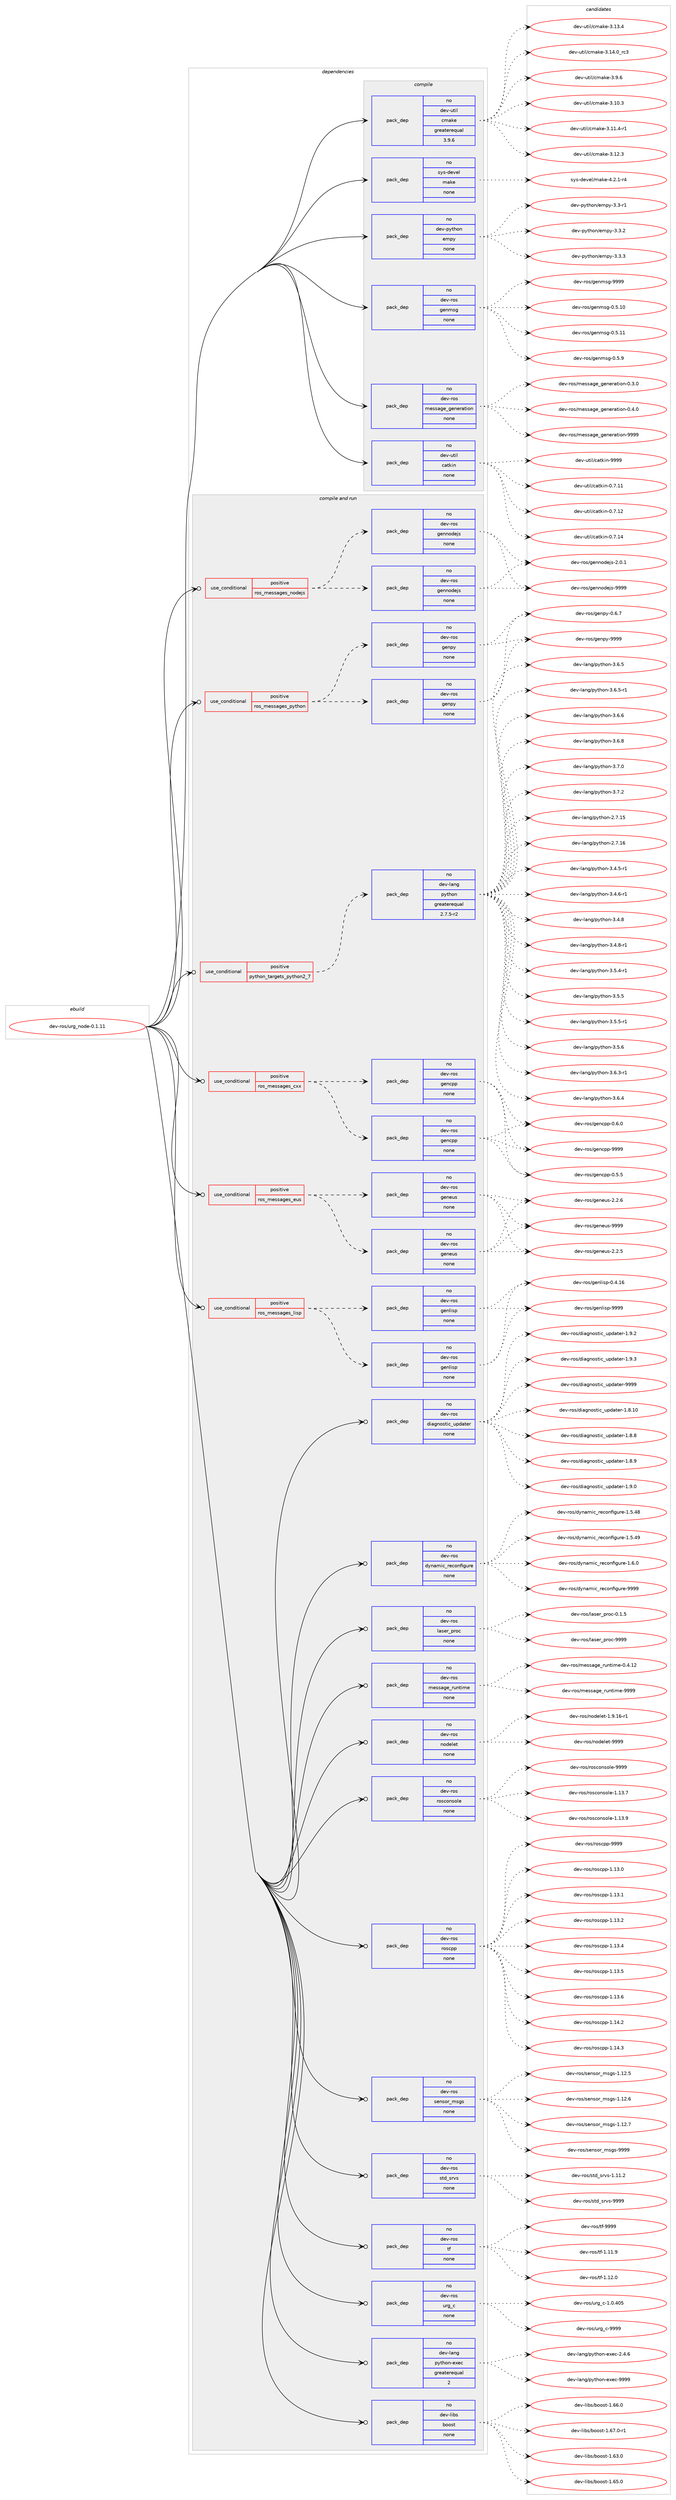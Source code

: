 digraph prolog {

# *************
# Graph options
# *************

newrank=true;
concentrate=true;
compound=true;
graph [rankdir=LR,fontname=Helvetica,fontsize=10,ranksep=1.5];#, ranksep=2.5, nodesep=0.2];
edge  [arrowhead=vee];
node  [fontname=Helvetica,fontsize=10];

# **********
# The ebuild
# **********

subgraph cluster_leftcol {
color=gray;
rank=same;
label=<<i>ebuild</i>>;
id [label="dev-ros/urg_node-0.1.11", color=red, width=4, href="../dev-ros/urg_node-0.1.11.svg"];
}

# ****************
# The dependencies
# ****************

subgraph cluster_midcol {
color=gray;
label=<<i>dependencies</i>>;
subgraph cluster_compile {
fillcolor="#eeeeee";
style=filled;
label=<<i>compile</i>>;
subgraph pack1061775 {
dependency1477004 [label=<<TABLE BORDER="0" CELLBORDER="1" CELLSPACING="0" CELLPADDING="4" WIDTH="220"><TR><TD ROWSPAN="6" CELLPADDING="30">pack_dep</TD></TR><TR><TD WIDTH="110">no</TD></TR><TR><TD>dev-python</TD></TR><TR><TD>empy</TD></TR><TR><TD>none</TD></TR><TR><TD></TD></TR></TABLE>>, shape=none, color=blue];
}
id:e -> dependency1477004:w [weight=20,style="solid",arrowhead="vee"];
subgraph pack1061776 {
dependency1477005 [label=<<TABLE BORDER="0" CELLBORDER="1" CELLSPACING="0" CELLPADDING="4" WIDTH="220"><TR><TD ROWSPAN="6" CELLPADDING="30">pack_dep</TD></TR><TR><TD WIDTH="110">no</TD></TR><TR><TD>dev-ros</TD></TR><TR><TD>genmsg</TD></TR><TR><TD>none</TD></TR><TR><TD></TD></TR></TABLE>>, shape=none, color=blue];
}
id:e -> dependency1477005:w [weight=20,style="solid",arrowhead="vee"];
subgraph pack1061777 {
dependency1477006 [label=<<TABLE BORDER="0" CELLBORDER="1" CELLSPACING="0" CELLPADDING="4" WIDTH="220"><TR><TD ROWSPAN="6" CELLPADDING="30">pack_dep</TD></TR><TR><TD WIDTH="110">no</TD></TR><TR><TD>dev-ros</TD></TR><TR><TD>message_generation</TD></TR><TR><TD>none</TD></TR><TR><TD></TD></TR></TABLE>>, shape=none, color=blue];
}
id:e -> dependency1477006:w [weight=20,style="solid",arrowhead="vee"];
subgraph pack1061778 {
dependency1477007 [label=<<TABLE BORDER="0" CELLBORDER="1" CELLSPACING="0" CELLPADDING="4" WIDTH="220"><TR><TD ROWSPAN="6" CELLPADDING="30">pack_dep</TD></TR><TR><TD WIDTH="110">no</TD></TR><TR><TD>dev-util</TD></TR><TR><TD>catkin</TD></TR><TR><TD>none</TD></TR><TR><TD></TD></TR></TABLE>>, shape=none, color=blue];
}
id:e -> dependency1477007:w [weight=20,style="solid",arrowhead="vee"];
subgraph pack1061779 {
dependency1477008 [label=<<TABLE BORDER="0" CELLBORDER="1" CELLSPACING="0" CELLPADDING="4" WIDTH="220"><TR><TD ROWSPAN="6" CELLPADDING="30">pack_dep</TD></TR><TR><TD WIDTH="110">no</TD></TR><TR><TD>dev-util</TD></TR><TR><TD>cmake</TD></TR><TR><TD>greaterequal</TD></TR><TR><TD>3.9.6</TD></TR></TABLE>>, shape=none, color=blue];
}
id:e -> dependency1477008:w [weight=20,style="solid",arrowhead="vee"];
subgraph pack1061780 {
dependency1477009 [label=<<TABLE BORDER="0" CELLBORDER="1" CELLSPACING="0" CELLPADDING="4" WIDTH="220"><TR><TD ROWSPAN="6" CELLPADDING="30">pack_dep</TD></TR><TR><TD WIDTH="110">no</TD></TR><TR><TD>sys-devel</TD></TR><TR><TD>make</TD></TR><TR><TD>none</TD></TR><TR><TD></TD></TR></TABLE>>, shape=none, color=blue];
}
id:e -> dependency1477009:w [weight=20,style="solid",arrowhead="vee"];
}
subgraph cluster_compileandrun {
fillcolor="#eeeeee";
style=filled;
label=<<i>compile and run</i>>;
subgraph cond391839 {
dependency1477010 [label=<<TABLE BORDER="0" CELLBORDER="1" CELLSPACING="0" CELLPADDING="4"><TR><TD ROWSPAN="3" CELLPADDING="10">use_conditional</TD></TR><TR><TD>positive</TD></TR><TR><TD>python_targets_python2_7</TD></TR></TABLE>>, shape=none, color=red];
subgraph pack1061781 {
dependency1477011 [label=<<TABLE BORDER="0" CELLBORDER="1" CELLSPACING="0" CELLPADDING="4" WIDTH="220"><TR><TD ROWSPAN="6" CELLPADDING="30">pack_dep</TD></TR><TR><TD WIDTH="110">no</TD></TR><TR><TD>dev-lang</TD></TR><TR><TD>python</TD></TR><TR><TD>greaterequal</TD></TR><TR><TD>2.7.5-r2</TD></TR></TABLE>>, shape=none, color=blue];
}
dependency1477010:e -> dependency1477011:w [weight=20,style="dashed",arrowhead="vee"];
}
id:e -> dependency1477010:w [weight=20,style="solid",arrowhead="odotvee"];
subgraph cond391840 {
dependency1477012 [label=<<TABLE BORDER="0" CELLBORDER="1" CELLSPACING="0" CELLPADDING="4"><TR><TD ROWSPAN="3" CELLPADDING="10">use_conditional</TD></TR><TR><TD>positive</TD></TR><TR><TD>ros_messages_cxx</TD></TR></TABLE>>, shape=none, color=red];
subgraph pack1061782 {
dependency1477013 [label=<<TABLE BORDER="0" CELLBORDER="1" CELLSPACING="0" CELLPADDING="4" WIDTH="220"><TR><TD ROWSPAN="6" CELLPADDING="30">pack_dep</TD></TR><TR><TD WIDTH="110">no</TD></TR><TR><TD>dev-ros</TD></TR><TR><TD>gencpp</TD></TR><TR><TD>none</TD></TR><TR><TD></TD></TR></TABLE>>, shape=none, color=blue];
}
dependency1477012:e -> dependency1477013:w [weight=20,style="dashed",arrowhead="vee"];
subgraph pack1061783 {
dependency1477014 [label=<<TABLE BORDER="0" CELLBORDER="1" CELLSPACING="0" CELLPADDING="4" WIDTH="220"><TR><TD ROWSPAN="6" CELLPADDING="30">pack_dep</TD></TR><TR><TD WIDTH="110">no</TD></TR><TR><TD>dev-ros</TD></TR><TR><TD>gencpp</TD></TR><TR><TD>none</TD></TR><TR><TD></TD></TR></TABLE>>, shape=none, color=blue];
}
dependency1477012:e -> dependency1477014:w [weight=20,style="dashed",arrowhead="vee"];
}
id:e -> dependency1477012:w [weight=20,style="solid",arrowhead="odotvee"];
subgraph cond391841 {
dependency1477015 [label=<<TABLE BORDER="0" CELLBORDER="1" CELLSPACING="0" CELLPADDING="4"><TR><TD ROWSPAN="3" CELLPADDING="10">use_conditional</TD></TR><TR><TD>positive</TD></TR><TR><TD>ros_messages_eus</TD></TR></TABLE>>, shape=none, color=red];
subgraph pack1061784 {
dependency1477016 [label=<<TABLE BORDER="0" CELLBORDER="1" CELLSPACING="0" CELLPADDING="4" WIDTH="220"><TR><TD ROWSPAN="6" CELLPADDING="30">pack_dep</TD></TR><TR><TD WIDTH="110">no</TD></TR><TR><TD>dev-ros</TD></TR><TR><TD>geneus</TD></TR><TR><TD>none</TD></TR><TR><TD></TD></TR></TABLE>>, shape=none, color=blue];
}
dependency1477015:e -> dependency1477016:w [weight=20,style="dashed",arrowhead="vee"];
subgraph pack1061785 {
dependency1477017 [label=<<TABLE BORDER="0" CELLBORDER="1" CELLSPACING="0" CELLPADDING="4" WIDTH="220"><TR><TD ROWSPAN="6" CELLPADDING="30">pack_dep</TD></TR><TR><TD WIDTH="110">no</TD></TR><TR><TD>dev-ros</TD></TR><TR><TD>geneus</TD></TR><TR><TD>none</TD></TR><TR><TD></TD></TR></TABLE>>, shape=none, color=blue];
}
dependency1477015:e -> dependency1477017:w [weight=20,style="dashed",arrowhead="vee"];
}
id:e -> dependency1477015:w [weight=20,style="solid",arrowhead="odotvee"];
subgraph cond391842 {
dependency1477018 [label=<<TABLE BORDER="0" CELLBORDER="1" CELLSPACING="0" CELLPADDING="4"><TR><TD ROWSPAN="3" CELLPADDING="10">use_conditional</TD></TR><TR><TD>positive</TD></TR><TR><TD>ros_messages_lisp</TD></TR></TABLE>>, shape=none, color=red];
subgraph pack1061786 {
dependency1477019 [label=<<TABLE BORDER="0" CELLBORDER="1" CELLSPACING="0" CELLPADDING="4" WIDTH="220"><TR><TD ROWSPAN="6" CELLPADDING="30">pack_dep</TD></TR><TR><TD WIDTH="110">no</TD></TR><TR><TD>dev-ros</TD></TR><TR><TD>genlisp</TD></TR><TR><TD>none</TD></TR><TR><TD></TD></TR></TABLE>>, shape=none, color=blue];
}
dependency1477018:e -> dependency1477019:w [weight=20,style="dashed",arrowhead="vee"];
subgraph pack1061787 {
dependency1477020 [label=<<TABLE BORDER="0" CELLBORDER="1" CELLSPACING="0" CELLPADDING="4" WIDTH="220"><TR><TD ROWSPAN="6" CELLPADDING="30">pack_dep</TD></TR><TR><TD WIDTH="110">no</TD></TR><TR><TD>dev-ros</TD></TR><TR><TD>genlisp</TD></TR><TR><TD>none</TD></TR><TR><TD></TD></TR></TABLE>>, shape=none, color=blue];
}
dependency1477018:e -> dependency1477020:w [weight=20,style="dashed",arrowhead="vee"];
}
id:e -> dependency1477018:w [weight=20,style="solid",arrowhead="odotvee"];
subgraph cond391843 {
dependency1477021 [label=<<TABLE BORDER="0" CELLBORDER="1" CELLSPACING="0" CELLPADDING="4"><TR><TD ROWSPAN="3" CELLPADDING="10">use_conditional</TD></TR><TR><TD>positive</TD></TR><TR><TD>ros_messages_nodejs</TD></TR></TABLE>>, shape=none, color=red];
subgraph pack1061788 {
dependency1477022 [label=<<TABLE BORDER="0" CELLBORDER="1" CELLSPACING="0" CELLPADDING="4" WIDTH="220"><TR><TD ROWSPAN="6" CELLPADDING="30">pack_dep</TD></TR><TR><TD WIDTH="110">no</TD></TR><TR><TD>dev-ros</TD></TR><TR><TD>gennodejs</TD></TR><TR><TD>none</TD></TR><TR><TD></TD></TR></TABLE>>, shape=none, color=blue];
}
dependency1477021:e -> dependency1477022:w [weight=20,style="dashed",arrowhead="vee"];
subgraph pack1061789 {
dependency1477023 [label=<<TABLE BORDER="0" CELLBORDER="1" CELLSPACING="0" CELLPADDING="4" WIDTH="220"><TR><TD ROWSPAN="6" CELLPADDING="30">pack_dep</TD></TR><TR><TD WIDTH="110">no</TD></TR><TR><TD>dev-ros</TD></TR><TR><TD>gennodejs</TD></TR><TR><TD>none</TD></TR><TR><TD></TD></TR></TABLE>>, shape=none, color=blue];
}
dependency1477021:e -> dependency1477023:w [weight=20,style="dashed",arrowhead="vee"];
}
id:e -> dependency1477021:w [weight=20,style="solid",arrowhead="odotvee"];
subgraph cond391844 {
dependency1477024 [label=<<TABLE BORDER="0" CELLBORDER="1" CELLSPACING="0" CELLPADDING="4"><TR><TD ROWSPAN="3" CELLPADDING="10">use_conditional</TD></TR><TR><TD>positive</TD></TR><TR><TD>ros_messages_python</TD></TR></TABLE>>, shape=none, color=red];
subgraph pack1061790 {
dependency1477025 [label=<<TABLE BORDER="0" CELLBORDER="1" CELLSPACING="0" CELLPADDING="4" WIDTH="220"><TR><TD ROWSPAN="6" CELLPADDING="30">pack_dep</TD></TR><TR><TD WIDTH="110">no</TD></TR><TR><TD>dev-ros</TD></TR><TR><TD>genpy</TD></TR><TR><TD>none</TD></TR><TR><TD></TD></TR></TABLE>>, shape=none, color=blue];
}
dependency1477024:e -> dependency1477025:w [weight=20,style="dashed",arrowhead="vee"];
subgraph pack1061791 {
dependency1477026 [label=<<TABLE BORDER="0" CELLBORDER="1" CELLSPACING="0" CELLPADDING="4" WIDTH="220"><TR><TD ROWSPAN="6" CELLPADDING="30">pack_dep</TD></TR><TR><TD WIDTH="110">no</TD></TR><TR><TD>dev-ros</TD></TR><TR><TD>genpy</TD></TR><TR><TD>none</TD></TR><TR><TD></TD></TR></TABLE>>, shape=none, color=blue];
}
dependency1477024:e -> dependency1477026:w [weight=20,style="dashed",arrowhead="vee"];
}
id:e -> dependency1477024:w [weight=20,style="solid",arrowhead="odotvee"];
subgraph pack1061792 {
dependency1477027 [label=<<TABLE BORDER="0" CELLBORDER="1" CELLSPACING="0" CELLPADDING="4" WIDTH="220"><TR><TD ROWSPAN="6" CELLPADDING="30">pack_dep</TD></TR><TR><TD WIDTH="110">no</TD></TR><TR><TD>dev-lang</TD></TR><TR><TD>python-exec</TD></TR><TR><TD>greaterequal</TD></TR><TR><TD>2</TD></TR></TABLE>>, shape=none, color=blue];
}
id:e -> dependency1477027:w [weight=20,style="solid",arrowhead="odotvee"];
subgraph pack1061793 {
dependency1477028 [label=<<TABLE BORDER="0" CELLBORDER="1" CELLSPACING="0" CELLPADDING="4" WIDTH="220"><TR><TD ROWSPAN="6" CELLPADDING="30">pack_dep</TD></TR><TR><TD WIDTH="110">no</TD></TR><TR><TD>dev-libs</TD></TR><TR><TD>boost</TD></TR><TR><TD>none</TD></TR><TR><TD></TD></TR></TABLE>>, shape=none, color=blue];
}
id:e -> dependency1477028:w [weight=20,style="solid",arrowhead="odotvee"];
subgraph pack1061794 {
dependency1477029 [label=<<TABLE BORDER="0" CELLBORDER="1" CELLSPACING="0" CELLPADDING="4" WIDTH="220"><TR><TD ROWSPAN="6" CELLPADDING="30">pack_dep</TD></TR><TR><TD WIDTH="110">no</TD></TR><TR><TD>dev-ros</TD></TR><TR><TD>diagnostic_updater</TD></TR><TR><TD>none</TD></TR><TR><TD></TD></TR></TABLE>>, shape=none, color=blue];
}
id:e -> dependency1477029:w [weight=20,style="solid",arrowhead="odotvee"];
subgraph pack1061795 {
dependency1477030 [label=<<TABLE BORDER="0" CELLBORDER="1" CELLSPACING="0" CELLPADDING="4" WIDTH="220"><TR><TD ROWSPAN="6" CELLPADDING="30">pack_dep</TD></TR><TR><TD WIDTH="110">no</TD></TR><TR><TD>dev-ros</TD></TR><TR><TD>dynamic_reconfigure</TD></TR><TR><TD>none</TD></TR><TR><TD></TD></TR></TABLE>>, shape=none, color=blue];
}
id:e -> dependency1477030:w [weight=20,style="solid",arrowhead="odotvee"];
subgraph pack1061796 {
dependency1477031 [label=<<TABLE BORDER="0" CELLBORDER="1" CELLSPACING="0" CELLPADDING="4" WIDTH="220"><TR><TD ROWSPAN="6" CELLPADDING="30">pack_dep</TD></TR><TR><TD WIDTH="110">no</TD></TR><TR><TD>dev-ros</TD></TR><TR><TD>laser_proc</TD></TR><TR><TD>none</TD></TR><TR><TD></TD></TR></TABLE>>, shape=none, color=blue];
}
id:e -> dependency1477031:w [weight=20,style="solid",arrowhead="odotvee"];
subgraph pack1061797 {
dependency1477032 [label=<<TABLE BORDER="0" CELLBORDER="1" CELLSPACING="0" CELLPADDING="4" WIDTH="220"><TR><TD ROWSPAN="6" CELLPADDING="30">pack_dep</TD></TR><TR><TD WIDTH="110">no</TD></TR><TR><TD>dev-ros</TD></TR><TR><TD>message_runtime</TD></TR><TR><TD>none</TD></TR><TR><TD></TD></TR></TABLE>>, shape=none, color=blue];
}
id:e -> dependency1477032:w [weight=20,style="solid",arrowhead="odotvee"];
subgraph pack1061798 {
dependency1477033 [label=<<TABLE BORDER="0" CELLBORDER="1" CELLSPACING="0" CELLPADDING="4" WIDTH="220"><TR><TD ROWSPAN="6" CELLPADDING="30">pack_dep</TD></TR><TR><TD WIDTH="110">no</TD></TR><TR><TD>dev-ros</TD></TR><TR><TD>nodelet</TD></TR><TR><TD>none</TD></TR><TR><TD></TD></TR></TABLE>>, shape=none, color=blue];
}
id:e -> dependency1477033:w [weight=20,style="solid",arrowhead="odotvee"];
subgraph pack1061799 {
dependency1477034 [label=<<TABLE BORDER="0" CELLBORDER="1" CELLSPACING="0" CELLPADDING="4" WIDTH="220"><TR><TD ROWSPAN="6" CELLPADDING="30">pack_dep</TD></TR><TR><TD WIDTH="110">no</TD></TR><TR><TD>dev-ros</TD></TR><TR><TD>rosconsole</TD></TR><TR><TD>none</TD></TR><TR><TD></TD></TR></TABLE>>, shape=none, color=blue];
}
id:e -> dependency1477034:w [weight=20,style="solid",arrowhead="odotvee"];
subgraph pack1061800 {
dependency1477035 [label=<<TABLE BORDER="0" CELLBORDER="1" CELLSPACING="0" CELLPADDING="4" WIDTH="220"><TR><TD ROWSPAN="6" CELLPADDING="30">pack_dep</TD></TR><TR><TD WIDTH="110">no</TD></TR><TR><TD>dev-ros</TD></TR><TR><TD>roscpp</TD></TR><TR><TD>none</TD></TR><TR><TD></TD></TR></TABLE>>, shape=none, color=blue];
}
id:e -> dependency1477035:w [weight=20,style="solid",arrowhead="odotvee"];
subgraph pack1061801 {
dependency1477036 [label=<<TABLE BORDER="0" CELLBORDER="1" CELLSPACING="0" CELLPADDING="4" WIDTH="220"><TR><TD ROWSPAN="6" CELLPADDING="30">pack_dep</TD></TR><TR><TD WIDTH="110">no</TD></TR><TR><TD>dev-ros</TD></TR><TR><TD>sensor_msgs</TD></TR><TR><TD>none</TD></TR><TR><TD></TD></TR></TABLE>>, shape=none, color=blue];
}
id:e -> dependency1477036:w [weight=20,style="solid",arrowhead="odotvee"];
subgraph pack1061802 {
dependency1477037 [label=<<TABLE BORDER="0" CELLBORDER="1" CELLSPACING="0" CELLPADDING="4" WIDTH="220"><TR><TD ROWSPAN="6" CELLPADDING="30">pack_dep</TD></TR><TR><TD WIDTH="110">no</TD></TR><TR><TD>dev-ros</TD></TR><TR><TD>std_srvs</TD></TR><TR><TD>none</TD></TR><TR><TD></TD></TR></TABLE>>, shape=none, color=blue];
}
id:e -> dependency1477037:w [weight=20,style="solid",arrowhead="odotvee"];
subgraph pack1061803 {
dependency1477038 [label=<<TABLE BORDER="0" CELLBORDER="1" CELLSPACING="0" CELLPADDING="4" WIDTH="220"><TR><TD ROWSPAN="6" CELLPADDING="30">pack_dep</TD></TR><TR><TD WIDTH="110">no</TD></TR><TR><TD>dev-ros</TD></TR><TR><TD>tf</TD></TR><TR><TD>none</TD></TR><TR><TD></TD></TR></TABLE>>, shape=none, color=blue];
}
id:e -> dependency1477038:w [weight=20,style="solid",arrowhead="odotvee"];
subgraph pack1061804 {
dependency1477039 [label=<<TABLE BORDER="0" CELLBORDER="1" CELLSPACING="0" CELLPADDING="4" WIDTH="220"><TR><TD ROWSPAN="6" CELLPADDING="30">pack_dep</TD></TR><TR><TD WIDTH="110">no</TD></TR><TR><TD>dev-ros</TD></TR><TR><TD>urg_c</TD></TR><TR><TD>none</TD></TR><TR><TD></TD></TR></TABLE>>, shape=none, color=blue];
}
id:e -> dependency1477039:w [weight=20,style="solid",arrowhead="odotvee"];
}
subgraph cluster_run {
fillcolor="#eeeeee";
style=filled;
label=<<i>run</i>>;
}
}

# **************
# The candidates
# **************

subgraph cluster_choices {
rank=same;
color=gray;
label=<<i>candidates</i>>;

subgraph choice1061775 {
color=black;
nodesep=1;
choice1001011184511212111610411111047101109112121455146514511449 [label="dev-python/empy-3.3-r1", color=red, width=4,href="../dev-python/empy-3.3-r1.svg"];
choice1001011184511212111610411111047101109112121455146514650 [label="dev-python/empy-3.3.2", color=red, width=4,href="../dev-python/empy-3.3.2.svg"];
choice1001011184511212111610411111047101109112121455146514651 [label="dev-python/empy-3.3.3", color=red, width=4,href="../dev-python/empy-3.3.3.svg"];
dependency1477004:e -> choice1001011184511212111610411111047101109112121455146514511449:w [style=dotted,weight="100"];
dependency1477004:e -> choice1001011184511212111610411111047101109112121455146514650:w [style=dotted,weight="100"];
dependency1477004:e -> choice1001011184511212111610411111047101109112121455146514651:w [style=dotted,weight="100"];
}
subgraph choice1061776 {
color=black;
nodesep=1;
choice100101118451141111154710310111010911510345484653464948 [label="dev-ros/genmsg-0.5.10", color=red, width=4,href="../dev-ros/genmsg-0.5.10.svg"];
choice100101118451141111154710310111010911510345484653464949 [label="dev-ros/genmsg-0.5.11", color=red, width=4,href="../dev-ros/genmsg-0.5.11.svg"];
choice1001011184511411111547103101110109115103454846534657 [label="dev-ros/genmsg-0.5.9", color=red, width=4,href="../dev-ros/genmsg-0.5.9.svg"];
choice10010111845114111115471031011101091151034557575757 [label="dev-ros/genmsg-9999", color=red, width=4,href="../dev-ros/genmsg-9999.svg"];
dependency1477005:e -> choice100101118451141111154710310111010911510345484653464948:w [style=dotted,weight="100"];
dependency1477005:e -> choice100101118451141111154710310111010911510345484653464949:w [style=dotted,weight="100"];
dependency1477005:e -> choice1001011184511411111547103101110109115103454846534657:w [style=dotted,weight="100"];
dependency1477005:e -> choice10010111845114111115471031011101091151034557575757:w [style=dotted,weight="100"];
}
subgraph choice1061777 {
color=black;
nodesep=1;
choice1001011184511411111547109101115115971031019510310111010111497116105111110454846514648 [label="dev-ros/message_generation-0.3.0", color=red, width=4,href="../dev-ros/message_generation-0.3.0.svg"];
choice1001011184511411111547109101115115971031019510310111010111497116105111110454846524648 [label="dev-ros/message_generation-0.4.0", color=red, width=4,href="../dev-ros/message_generation-0.4.0.svg"];
choice10010111845114111115471091011151159710310195103101110101114971161051111104557575757 [label="dev-ros/message_generation-9999", color=red, width=4,href="../dev-ros/message_generation-9999.svg"];
dependency1477006:e -> choice1001011184511411111547109101115115971031019510310111010111497116105111110454846514648:w [style=dotted,weight="100"];
dependency1477006:e -> choice1001011184511411111547109101115115971031019510310111010111497116105111110454846524648:w [style=dotted,weight="100"];
dependency1477006:e -> choice10010111845114111115471091011151159710310195103101110101114971161051111104557575757:w [style=dotted,weight="100"];
}
subgraph choice1061778 {
color=black;
nodesep=1;
choice1001011184511711610510847999711610710511045484655464949 [label="dev-util/catkin-0.7.11", color=red, width=4,href="../dev-util/catkin-0.7.11.svg"];
choice1001011184511711610510847999711610710511045484655464950 [label="dev-util/catkin-0.7.12", color=red, width=4,href="../dev-util/catkin-0.7.12.svg"];
choice1001011184511711610510847999711610710511045484655464952 [label="dev-util/catkin-0.7.14", color=red, width=4,href="../dev-util/catkin-0.7.14.svg"];
choice100101118451171161051084799971161071051104557575757 [label="dev-util/catkin-9999", color=red, width=4,href="../dev-util/catkin-9999.svg"];
dependency1477007:e -> choice1001011184511711610510847999711610710511045484655464949:w [style=dotted,weight="100"];
dependency1477007:e -> choice1001011184511711610510847999711610710511045484655464950:w [style=dotted,weight="100"];
dependency1477007:e -> choice1001011184511711610510847999711610710511045484655464952:w [style=dotted,weight="100"];
dependency1477007:e -> choice100101118451171161051084799971161071051104557575757:w [style=dotted,weight="100"];
}
subgraph choice1061779 {
color=black;
nodesep=1;
choice1001011184511711610510847991099710710145514649484651 [label="dev-util/cmake-3.10.3", color=red, width=4,href="../dev-util/cmake-3.10.3.svg"];
choice10010111845117116105108479910997107101455146494946524511449 [label="dev-util/cmake-3.11.4-r1", color=red, width=4,href="../dev-util/cmake-3.11.4-r1.svg"];
choice1001011184511711610510847991099710710145514649504651 [label="dev-util/cmake-3.12.3", color=red, width=4,href="../dev-util/cmake-3.12.3.svg"];
choice1001011184511711610510847991099710710145514649514652 [label="dev-util/cmake-3.13.4", color=red, width=4,href="../dev-util/cmake-3.13.4.svg"];
choice1001011184511711610510847991099710710145514649524648951149951 [label="dev-util/cmake-3.14.0_rc3", color=red, width=4,href="../dev-util/cmake-3.14.0_rc3.svg"];
choice10010111845117116105108479910997107101455146574654 [label="dev-util/cmake-3.9.6", color=red, width=4,href="../dev-util/cmake-3.9.6.svg"];
dependency1477008:e -> choice1001011184511711610510847991099710710145514649484651:w [style=dotted,weight="100"];
dependency1477008:e -> choice10010111845117116105108479910997107101455146494946524511449:w [style=dotted,weight="100"];
dependency1477008:e -> choice1001011184511711610510847991099710710145514649504651:w [style=dotted,weight="100"];
dependency1477008:e -> choice1001011184511711610510847991099710710145514649514652:w [style=dotted,weight="100"];
dependency1477008:e -> choice1001011184511711610510847991099710710145514649524648951149951:w [style=dotted,weight="100"];
dependency1477008:e -> choice10010111845117116105108479910997107101455146574654:w [style=dotted,weight="100"];
}
subgraph choice1061780 {
color=black;
nodesep=1;
choice1151211154510010111810110847109971071014552465046494511452 [label="sys-devel/make-4.2.1-r4", color=red, width=4,href="../sys-devel/make-4.2.1-r4.svg"];
dependency1477009:e -> choice1151211154510010111810110847109971071014552465046494511452:w [style=dotted,weight="100"];
}
subgraph choice1061781 {
color=black;
nodesep=1;
choice10010111845108971101034711212111610411111045504655464953 [label="dev-lang/python-2.7.15", color=red, width=4,href="../dev-lang/python-2.7.15.svg"];
choice10010111845108971101034711212111610411111045504655464954 [label="dev-lang/python-2.7.16", color=red, width=4,href="../dev-lang/python-2.7.16.svg"];
choice1001011184510897110103471121211161041111104551465246534511449 [label="dev-lang/python-3.4.5-r1", color=red, width=4,href="../dev-lang/python-3.4.5-r1.svg"];
choice1001011184510897110103471121211161041111104551465246544511449 [label="dev-lang/python-3.4.6-r1", color=red, width=4,href="../dev-lang/python-3.4.6-r1.svg"];
choice100101118451089711010347112121116104111110455146524656 [label="dev-lang/python-3.4.8", color=red, width=4,href="../dev-lang/python-3.4.8.svg"];
choice1001011184510897110103471121211161041111104551465246564511449 [label="dev-lang/python-3.4.8-r1", color=red, width=4,href="../dev-lang/python-3.4.8-r1.svg"];
choice1001011184510897110103471121211161041111104551465346524511449 [label="dev-lang/python-3.5.4-r1", color=red, width=4,href="../dev-lang/python-3.5.4-r1.svg"];
choice100101118451089711010347112121116104111110455146534653 [label="dev-lang/python-3.5.5", color=red, width=4,href="../dev-lang/python-3.5.5.svg"];
choice1001011184510897110103471121211161041111104551465346534511449 [label="dev-lang/python-3.5.5-r1", color=red, width=4,href="../dev-lang/python-3.5.5-r1.svg"];
choice100101118451089711010347112121116104111110455146534654 [label="dev-lang/python-3.5.6", color=red, width=4,href="../dev-lang/python-3.5.6.svg"];
choice1001011184510897110103471121211161041111104551465446514511449 [label="dev-lang/python-3.6.3-r1", color=red, width=4,href="../dev-lang/python-3.6.3-r1.svg"];
choice100101118451089711010347112121116104111110455146544652 [label="dev-lang/python-3.6.4", color=red, width=4,href="../dev-lang/python-3.6.4.svg"];
choice100101118451089711010347112121116104111110455146544653 [label="dev-lang/python-3.6.5", color=red, width=4,href="../dev-lang/python-3.6.5.svg"];
choice1001011184510897110103471121211161041111104551465446534511449 [label="dev-lang/python-3.6.5-r1", color=red, width=4,href="../dev-lang/python-3.6.5-r1.svg"];
choice100101118451089711010347112121116104111110455146544654 [label="dev-lang/python-3.6.6", color=red, width=4,href="../dev-lang/python-3.6.6.svg"];
choice100101118451089711010347112121116104111110455146544656 [label="dev-lang/python-3.6.8", color=red, width=4,href="../dev-lang/python-3.6.8.svg"];
choice100101118451089711010347112121116104111110455146554648 [label="dev-lang/python-3.7.0", color=red, width=4,href="../dev-lang/python-3.7.0.svg"];
choice100101118451089711010347112121116104111110455146554650 [label="dev-lang/python-3.7.2", color=red, width=4,href="../dev-lang/python-3.7.2.svg"];
dependency1477011:e -> choice10010111845108971101034711212111610411111045504655464953:w [style=dotted,weight="100"];
dependency1477011:e -> choice10010111845108971101034711212111610411111045504655464954:w [style=dotted,weight="100"];
dependency1477011:e -> choice1001011184510897110103471121211161041111104551465246534511449:w [style=dotted,weight="100"];
dependency1477011:e -> choice1001011184510897110103471121211161041111104551465246544511449:w [style=dotted,weight="100"];
dependency1477011:e -> choice100101118451089711010347112121116104111110455146524656:w [style=dotted,weight="100"];
dependency1477011:e -> choice1001011184510897110103471121211161041111104551465246564511449:w [style=dotted,weight="100"];
dependency1477011:e -> choice1001011184510897110103471121211161041111104551465346524511449:w [style=dotted,weight="100"];
dependency1477011:e -> choice100101118451089711010347112121116104111110455146534653:w [style=dotted,weight="100"];
dependency1477011:e -> choice1001011184510897110103471121211161041111104551465346534511449:w [style=dotted,weight="100"];
dependency1477011:e -> choice100101118451089711010347112121116104111110455146534654:w [style=dotted,weight="100"];
dependency1477011:e -> choice1001011184510897110103471121211161041111104551465446514511449:w [style=dotted,weight="100"];
dependency1477011:e -> choice100101118451089711010347112121116104111110455146544652:w [style=dotted,weight="100"];
dependency1477011:e -> choice100101118451089711010347112121116104111110455146544653:w [style=dotted,weight="100"];
dependency1477011:e -> choice1001011184510897110103471121211161041111104551465446534511449:w [style=dotted,weight="100"];
dependency1477011:e -> choice100101118451089711010347112121116104111110455146544654:w [style=dotted,weight="100"];
dependency1477011:e -> choice100101118451089711010347112121116104111110455146544656:w [style=dotted,weight="100"];
dependency1477011:e -> choice100101118451089711010347112121116104111110455146554648:w [style=dotted,weight="100"];
dependency1477011:e -> choice100101118451089711010347112121116104111110455146554650:w [style=dotted,weight="100"];
}
subgraph choice1061782 {
color=black;
nodesep=1;
choice100101118451141111154710310111099112112454846534653 [label="dev-ros/gencpp-0.5.5", color=red, width=4,href="../dev-ros/gencpp-0.5.5.svg"];
choice100101118451141111154710310111099112112454846544648 [label="dev-ros/gencpp-0.6.0", color=red, width=4,href="../dev-ros/gencpp-0.6.0.svg"];
choice1001011184511411111547103101110991121124557575757 [label="dev-ros/gencpp-9999", color=red, width=4,href="../dev-ros/gencpp-9999.svg"];
dependency1477013:e -> choice100101118451141111154710310111099112112454846534653:w [style=dotted,weight="100"];
dependency1477013:e -> choice100101118451141111154710310111099112112454846544648:w [style=dotted,weight="100"];
dependency1477013:e -> choice1001011184511411111547103101110991121124557575757:w [style=dotted,weight="100"];
}
subgraph choice1061783 {
color=black;
nodesep=1;
choice100101118451141111154710310111099112112454846534653 [label="dev-ros/gencpp-0.5.5", color=red, width=4,href="../dev-ros/gencpp-0.5.5.svg"];
choice100101118451141111154710310111099112112454846544648 [label="dev-ros/gencpp-0.6.0", color=red, width=4,href="../dev-ros/gencpp-0.6.0.svg"];
choice1001011184511411111547103101110991121124557575757 [label="dev-ros/gencpp-9999", color=red, width=4,href="../dev-ros/gencpp-9999.svg"];
dependency1477014:e -> choice100101118451141111154710310111099112112454846534653:w [style=dotted,weight="100"];
dependency1477014:e -> choice100101118451141111154710310111099112112454846544648:w [style=dotted,weight="100"];
dependency1477014:e -> choice1001011184511411111547103101110991121124557575757:w [style=dotted,weight="100"];
}
subgraph choice1061784 {
color=black;
nodesep=1;
choice1001011184511411111547103101110101117115455046504653 [label="dev-ros/geneus-2.2.5", color=red, width=4,href="../dev-ros/geneus-2.2.5.svg"];
choice1001011184511411111547103101110101117115455046504654 [label="dev-ros/geneus-2.2.6", color=red, width=4,href="../dev-ros/geneus-2.2.6.svg"];
choice10010111845114111115471031011101011171154557575757 [label="dev-ros/geneus-9999", color=red, width=4,href="../dev-ros/geneus-9999.svg"];
dependency1477016:e -> choice1001011184511411111547103101110101117115455046504653:w [style=dotted,weight="100"];
dependency1477016:e -> choice1001011184511411111547103101110101117115455046504654:w [style=dotted,weight="100"];
dependency1477016:e -> choice10010111845114111115471031011101011171154557575757:w [style=dotted,weight="100"];
}
subgraph choice1061785 {
color=black;
nodesep=1;
choice1001011184511411111547103101110101117115455046504653 [label="dev-ros/geneus-2.2.5", color=red, width=4,href="../dev-ros/geneus-2.2.5.svg"];
choice1001011184511411111547103101110101117115455046504654 [label="dev-ros/geneus-2.2.6", color=red, width=4,href="../dev-ros/geneus-2.2.6.svg"];
choice10010111845114111115471031011101011171154557575757 [label="dev-ros/geneus-9999", color=red, width=4,href="../dev-ros/geneus-9999.svg"];
dependency1477017:e -> choice1001011184511411111547103101110101117115455046504653:w [style=dotted,weight="100"];
dependency1477017:e -> choice1001011184511411111547103101110101117115455046504654:w [style=dotted,weight="100"];
dependency1477017:e -> choice10010111845114111115471031011101011171154557575757:w [style=dotted,weight="100"];
}
subgraph choice1061786 {
color=black;
nodesep=1;
choice100101118451141111154710310111010810511511245484652464954 [label="dev-ros/genlisp-0.4.16", color=red, width=4,href="../dev-ros/genlisp-0.4.16.svg"];
choice10010111845114111115471031011101081051151124557575757 [label="dev-ros/genlisp-9999", color=red, width=4,href="../dev-ros/genlisp-9999.svg"];
dependency1477019:e -> choice100101118451141111154710310111010810511511245484652464954:w [style=dotted,weight="100"];
dependency1477019:e -> choice10010111845114111115471031011101081051151124557575757:w [style=dotted,weight="100"];
}
subgraph choice1061787 {
color=black;
nodesep=1;
choice100101118451141111154710310111010810511511245484652464954 [label="dev-ros/genlisp-0.4.16", color=red, width=4,href="../dev-ros/genlisp-0.4.16.svg"];
choice10010111845114111115471031011101081051151124557575757 [label="dev-ros/genlisp-9999", color=red, width=4,href="../dev-ros/genlisp-9999.svg"];
dependency1477020:e -> choice100101118451141111154710310111010810511511245484652464954:w [style=dotted,weight="100"];
dependency1477020:e -> choice10010111845114111115471031011101081051151124557575757:w [style=dotted,weight="100"];
}
subgraph choice1061788 {
color=black;
nodesep=1;
choice1001011184511411111547103101110110111100101106115455046484649 [label="dev-ros/gennodejs-2.0.1", color=red, width=4,href="../dev-ros/gennodejs-2.0.1.svg"];
choice10010111845114111115471031011101101111001011061154557575757 [label="dev-ros/gennodejs-9999", color=red, width=4,href="../dev-ros/gennodejs-9999.svg"];
dependency1477022:e -> choice1001011184511411111547103101110110111100101106115455046484649:w [style=dotted,weight="100"];
dependency1477022:e -> choice10010111845114111115471031011101101111001011061154557575757:w [style=dotted,weight="100"];
}
subgraph choice1061789 {
color=black;
nodesep=1;
choice1001011184511411111547103101110110111100101106115455046484649 [label="dev-ros/gennodejs-2.0.1", color=red, width=4,href="../dev-ros/gennodejs-2.0.1.svg"];
choice10010111845114111115471031011101101111001011061154557575757 [label="dev-ros/gennodejs-9999", color=red, width=4,href="../dev-ros/gennodejs-9999.svg"];
dependency1477023:e -> choice1001011184511411111547103101110110111100101106115455046484649:w [style=dotted,weight="100"];
dependency1477023:e -> choice10010111845114111115471031011101101111001011061154557575757:w [style=dotted,weight="100"];
}
subgraph choice1061790 {
color=black;
nodesep=1;
choice1001011184511411111547103101110112121454846544655 [label="dev-ros/genpy-0.6.7", color=red, width=4,href="../dev-ros/genpy-0.6.7.svg"];
choice10010111845114111115471031011101121214557575757 [label="dev-ros/genpy-9999", color=red, width=4,href="../dev-ros/genpy-9999.svg"];
dependency1477025:e -> choice1001011184511411111547103101110112121454846544655:w [style=dotted,weight="100"];
dependency1477025:e -> choice10010111845114111115471031011101121214557575757:w [style=dotted,weight="100"];
}
subgraph choice1061791 {
color=black;
nodesep=1;
choice1001011184511411111547103101110112121454846544655 [label="dev-ros/genpy-0.6.7", color=red, width=4,href="../dev-ros/genpy-0.6.7.svg"];
choice10010111845114111115471031011101121214557575757 [label="dev-ros/genpy-9999", color=red, width=4,href="../dev-ros/genpy-9999.svg"];
dependency1477026:e -> choice1001011184511411111547103101110112121454846544655:w [style=dotted,weight="100"];
dependency1477026:e -> choice10010111845114111115471031011101121214557575757:w [style=dotted,weight="100"];
}
subgraph choice1061792 {
color=black;
nodesep=1;
choice1001011184510897110103471121211161041111104510112010199455046524654 [label="dev-lang/python-exec-2.4.6", color=red, width=4,href="../dev-lang/python-exec-2.4.6.svg"];
choice10010111845108971101034711212111610411111045101120101994557575757 [label="dev-lang/python-exec-9999", color=red, width=4,href="../dev-lang/python-exec-9999.svg"];
dependency1477027:e -> choice1001011184510897110103471121211161041111104510112010199455046524654:w [style=dotted,weight="100"];
dependency1477027:e -> choice10010111845108971101034711212111610411111045101120101994557575757:w [style=dotted,weight="100"];
}
subgraph choice1061793 {
color=black;
nodesep=1;
choice1001011184510810598115479811111111511645494654514648 [label="dev-libs/boost-1.63.0", color=red, width=4,href="../dev-libs/boost-1.63.0.svg"];
choice1001011184510810598115479811111111511645494654534648 [label="dev-libs/boost-1.65.0", color=red, width=4,href="../dev-libs/boost-1.65.0.svg"];
choice1001011184510810598115479811111111511645494654544648 [label="dev-libs/boost-1.66.0", color=red, width=4,href="../dev-libs/boost-1.66.0.svg"];
choice10010111845108105981154798111111115116454946545546484511449 [label="dev-libs/boost-1.67.0-r1", color=red, width=4,href="../dev-libs/boost-1.67.0-r1.svg"];
dependency1477028:e -> choice1001011184510810598115479811111111511645494654514648:w [style=dotted,weight="100"];
dependency1477028:e -> choice1001011184510810598115479811111111511645494654534648:w [style=dotted,weight="100"];
dependency1477028:e -> choice1001011184510810598115479811111111511645494654544648:w [style=dotted,weight="100"];
dependency1477028:e -> choice10010111845108105981154798111111115116454946545546484511449:w [style=dotted,weight="100"];
}
subgraph choice1061794 {
color=black;
nodesep=1;
choice10010111845114111115471001059710311011111511610599951171121009711610111445494656464948 [label="dev-ros/diagnostic_updater-1.8.10", color=red, width=4,href="../dev-ros/diagnostic_updater-1.8.10.svg"];
choice100101118451141111154710010597103110111115116105999511711210097116101114454946564656 [label="dev-ros/diagnostic_updater-1.8.8", color=red, width=4,href="../dev-ros/diagnostic_updater-1.8.8.svg"];
choice100101118451141111154710010597103110111115116105999511711210097116101114454946564657 [label="dev-ros/diagnostic_updater-1.8.9", color=red, width=4,href="../dev-ros/diagnostic_updater-1.8.9.svg"];
choice100101118451141111154710010597103110111115116105999511711210097116101114454946574648 [label="dev-ros/diagnostic_updater-1.9.0", color=red, width=4,href="../dev-ros/diagnostic_updater-1.9.0.svg"];
choice100101118451141111154710010597103110111115116105999511711210097116101114454946574650 [label="dev-ros/diagnostic_updater-1.9.2", color=red, width=4,href="../dev-ros/diagnostic_updater-1.9.2.svg"];
choice100101118451141111154710010597103110111115116105999511711210097116101114454946574651 [label="dev-ros/diagnostic_updater-1.9.3", color=red, width=4,href="../dev-ros/diagnostic_updater-1.9.3.svg"];
choice1001011184511411111547100105971031101111151161059995117112100971161011144557575757 [label="dev-ros/diagnostic_updater-9999", color=red, width=4,href="../dev-ros/diagnostic_updater-9999.svg"];
dependency1477029:e -> choice10010111845114111115471001059710311011111511610599951171121009711610111445494656464948:w [style=dotted,weight="100"];
dependency1477029:e -> choice100101118451141111154710010597103110111115116105999511711210097116101114454946564656:w [style=dotted,weight="100"];
dependency1477029:e -> choice100101118451141111154710010597103110111115116105999511711210097116101114454946564657:w [style=dotted,weight="100"];
dependency1477029:e -> choice100101118451141111154710010597103110111115116105999511711210097116101114454946574648:w [style=dotted,weight="100"];
dependency1477029:e -> choice100101118451141111154710010597103110111115116105999511711210097116101114454946574650:w [style=dotted,weight="100"];
dependency1477029:e -> choice100101118451141111154710010597103110111115116105999511711210097116101114454946574651:w [style=dotted,weight="100"];
dependency1477029:e -> choice1001011184511411111547100105971031101111151161059995117112100971161011144557575757:w [style=dotted,weight="100"];
}
subgraph choice1061795 {
color=black;
nodesep=1;
choice10010111845114111115471001211109710910599951141019911111010210510311711410145494653465256 [label="dev-ros/dynamic_reconfigure-1.5.48", color=red, width=4,href="../dev-ros/dynamic_reconfigure-1.5.48.svg"];
choice10010111845114111115471001211109710910599951141019911111010210510311711410145494653465257 [label="dev-ros/dynamic_reconfigure-1.5.49", color=red, width=4,href="../dev-ros/dynamic_reconfigure-1.5.49.svg"];
choice100101118451141111154710012111097109105999511410199111110102105103117114101454946544648 [label="dev-ros/dynamic_reconfigure-1.6.0", color=red, width=4,href="../dev-ros/dynamic_reconfigure-1.6.0.svg"];
choice1001011184511411111547100121110971091059995114101991111101021051031171141014557575757 [label="dev-ros/dynamic_reconfigure-9999", color=red, width=4,href="../dev-ros/dynamic_reconfigure-9999.svg"];
dependency1477030:e -> choice10010111845114111115471001211109710910599951141019911111010210510311711410145494653465256:w [style=dotted,weight="100"];
dependency1477030:e -> choice10010111845114111115471001211109710910599951141019911111010210510311711410145494653465257:w [style=dotted,weight="100"];
dependency1477030:e -> choice100101118451141111154710012111097109105999511410199111110102105103117114101454946544648:w [style=dotted,weight="100"];
dependency1477030:e -> choice1001011184511411111547100121110971091059995114101991111101021051031171141014557575757:w [style=dotted,weight="100"];
}
subgraph choice1061796 {
color=black;
nodesep=1;
choice1001011184511411111547108971151011149511211411199454846494653 [label="dev-ros/laser_proc-0.1.5", color=red, width=4,href="../dev-ros/laser_proc-0.1.5.svg"];
choice10010111845114111115471089711510111495112114111994557575757 [label="dev-ros/laser_proc-9999", color=red, width=4,href="../dev-ros/laser_proc-9999.svg"];
dependency1477031:e -> choice1001011184511411111547108971151011149511211411199454846494653:w [style=dotted,weight="100"];
dependency1477031:e -> choice10010111845114111115471089711510111495112114111994557575757:w [style=dotted,weight="100"];
}
subgraph choice1061797 {
color=black;
nodesep=1;
choice1001011184511411111547109101115115971031019511411711011610510910145484652464950 [label="dev-ros/message_runtime-0.4.12", color=red, width=4,href="../dev-ros/message_runtime-0.4.12.svg"];
choice100101118451141111154710910111511597103101951141171101161051091014557575757 [label="dev-ros/message_runtime-9999", color=red, width=4,href="../dev-ros/message_runtime-9999.svg"];
dependency1477032:e -> choice1001011184511411111547109101115115971031019511411711011610510910145484652464950:w [style=dotted,weight="100"];
dependency1477032:e -> choice100101118451141111154710910111511597103101951141171101161051091014557575757:w [style=dotted,weight="100"];
}
subgraph choice1061798 {
color=black;
nodesep=1;
choice1001011184511411111547110111100101108101116454946574649544511449 [label="dev-ros/nodelet-1.9.16-r1", color=red, width=4,href="../dev-ros/nodelet-1.9.16-r1.svg"];
choice10010111845114111115471101111001011081011164557575757 [label="dev-ros/nodelet-9999", color=red, width=4,href="../dev-ros/nodelet-9999.svg"];
dependency1477033:e -> choice1001011184511411111547110111100101108101116454946574649544511449:w [style=dotted,weight="100"];
dependency1477033:e -> choice10010111845114111115471101111001011081011164557575757:w [style=dotted,weight="100"];
}
subgraph choice1061799 {
color=black;
nodesep=1;
choice10010111845114111115471141111159911111011511110810145494649514655 [label="dev-ros/rosconsole-1.13.7", color=red, width=4,href="../dev-ros/rosconsole-1.13.7.svg"];
choice10010111845114111115471141111159911111011511110810145494649514657 [label="dev-ros/rosconsole-1.13.9", color=red, width=4,href="../dev-ros/rosconsole-1.13.9.svg"];
choice1001011184511411111547114111115991111101151111081014557575757 [label="dev-ros/rosconsole-9999", color=red, width=4,href="../dev-ros/rosconsole-9999.svg"];
dependency1477034:e -> choice10010111845114111115471141111159911111011511110810145494649514655:w [style=dotted,weight="100"];
dependency1477034:e -> choice10010111845114111115471141111159911111011511110810145494649514657:w [style=dotted,weight="100"];
dependency1477034:e -> choice1001011184511411111547114111115991111101151111081014557575757:w [style=dotted,weight="100"];
}
subgraph choice1061800 {
color=black;
nodesep=1;
choice10010111845114111115471141111159911211245494649514648 [label="dev-ros/roscpp-1.13.0", color=red, width=4,href="../dev-ros/roscpp-1.13.0.svg"];
choice10010111845114111115471141111159911211245494649514649 [label="dev-ros/roscpp-1.13.1", color=red, width=4,href="../dev-ros/roscpp-1.13.1.svg"];
choice10010111845114111115471141111159911211245494649514650 [label="dev-ros/roscpp-1.13.2", color=red, width=4,href="../dev-ros/roscpp-1.13.2.svg"];
choice10010111845114111115471141111159911211245494649514652 [label="dev-ros/roscpp-1.13.4", color=red, width=4,href="../dev-ros/roscpp-1.13.4.svg"];
choice10010111845114111115471141111159911211245494649514653 [label="dev-ros/roscpp-1.13.5", color=red, width=4,href="../dev-ros/roscpp-1.13.5.svg"];
choice10010111845114111115471141111159911211245494649514654 [label="dev-ros/roscpp-1.13.6", color=red, width=4,href="../dev-ros/roscpp-1.13.6.svg"];
choice10010111845114111115471141111159911211245494649524650 [label="dev-ros/roscpp-1.14.2", color=red, width=4,href="../dev-ros/roscpp-1.14.2.svg"];
choice10010111845114111115471141111159911211245494649524651 [label="dev-ros/roscpp-1.14.3", color=red, width=4,href="../dev-ros/roscpp-1.14.3.svg"];
choice1001011184511411111547114111115991121124557575757 [label="dev-ros/roscpp-9999", color=red, width=4,href="../dev-ros/roscpp-9999.svg"];
dependency1477035:e -> choice10010111845114111115471141111159911211245494649514648:w [style=dotted,weight="100"];
dependency1477035:e -> choice10010111845114111115471141111159911211245494649514649:w [style=dotted,weight="100"];
dependency1477035:e -> choice10010111845114111115471141111159911211245494649514650:w [style=dotted,weight="100"];
dependency1477035:e -> choice10010111845114111115471141111159911211245494649514652:w [style=dotted,weight="100"];
dependency1477035:e -> choice10010111845114111115471141111159911211245494649514653:w [style=dotted,weight="100"];
dependency1477035:e -> choice10010111845114111115471141111159911211245494649514654:w [style=dotted,weight="100"];
dependency1477035:e -> choice10010111845114111115471141111159911211245494649524650:w [style=dotted,weight="100"];
dependency1477035:e -> choice10010111845114111115471141111159911211245494649524651:w [style=dotted,weight="100"];
dependency1477035:e -> choice1001011184511411111547114111115991121124557575757:w [style=dotted,weight="100"];
}
subgraph choice1061801 {
color=black;
nodesep=1;
choice10010111845114111115471151011101151111149510911510311545494649504653 [label="dev-ros/sensor_msgs-1.12.5", color=red, width=4,href="../dev-ros/sensor_msgs-1.12.5.svg"];
choice10010111845114111115471151011101151111149510911510311545494649504654 [label="dev-ros/sensor_msgs-1.12.6", color=red, width=4,href="../dev-ros/sensor_msgs-1.12.6.svg"];
choice10010111845114111115471151011101151111149510911510311545494649504655 [label="dev-ros/sensor_msgs-1.12.7", color=red, width=4,href="../dev-ros/sensor_msgs-1.12.7.svg"];
choice1001011184511411111547115101110115111114951091151031154557575757 [label="dev-ros/sensor_msgs-9999", color=red, width=4,href="../dev-ros/sensor_msgs-9999.svg"];
dependency1477036:e -> choice10010111845114111115471151011101151111149510911510311545494649504653:w [style=dotted,weight="100"];
dependency1477036:e -> choice10010111845114111115471151011101151111149510911510311545494649504654:w [style=dotted,weight="100"];
dependency1477036:e -> choice10010111845114111115471151011101151111149510911510311545494649504655:w [style=dotted,weight="100"];
dependency1477036:e -> choice1001011184511411111547115101110115111114951091151031154557575757:w [style=dotted,weight="100"];
}
subgraph choice1061802 {
color=black;
nodesep=1;
choice10010111845114111115471151161009511511411811545494649494650 [label="dev-ros/std_srvs-1.11.2", color=red, width=4,href="../dev-ros/std_srvs-1.11.2.svg"];
choice1001011184511411111547115116100951151141181154557575757 [label="dev-ros/std_srvs-9999", color=red, width=4,href="../dev-ros/std_srvs-9999.svg"];
dependency1477037:e -> choice10010111845114111115471151161009511511411811545494649494650:w [style=dotted,weight="100"];
dependency1477037:e -> choice1001011184511411111547115116100951151141181154557575757:w [style=dotted,weight="100"];
}
subgraph choice1061803 {
color=black;
nodesep=1;
choice100101118451141111154711610245494649494657 [label="dev-ros/tf-1.11.9", color=red, width=4,href="../dev-ros/tf-1.11.9.svg"];
choice100101118451141111154711610245494649504648 [label="dev-ros/tf-1.12.0", color=red, width=4,href="../dev-ros/tf-1.12.0.svg"];
choice10010111845114111115471161024557575757 [label="dev-ros/tf-9999", color=red, width=4,href="../dev-ros/tf-9999.svg"];
dependency1477038:e -> choice100101118451141111154711610245494649494657:w [style=dotted,weight="100"];
dependency1477038:e -> choice100101118451141111154711610245494649504648:w [style=dotted,weight="100"];
dependency1477038:e -> choice10010111845114111115471161024557575757:w [style=dotted,weight="100"];
}
subgraph choice1061804 {
color=black;
nodesep=1;
choice100101118451141111154711711410395994549464846524853 [label="dev-ros/urg_c-1.0.405", color=red, width=4,href="../dev-ros/urg_c-1.0.405.svg"];
choice100101118451141111154711711410395994557575757 [label="dev-ros/urg_c-9999", color=red, width=4,href="../dev-ros/urg_c-9999.svg"];
dependency1477039:e -> choice100101118451141111154711711410395994549464846524853:w [style=dotted,weight="100"];
dependency1477039:e -> choice100101118451141111154711711410395994557575757:w [style=dotted,weight="100"];
}
}

}
